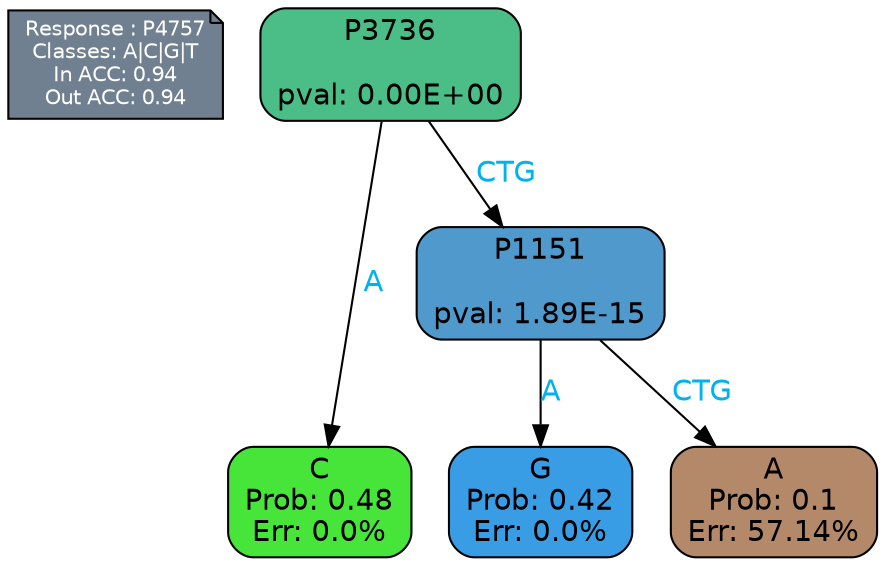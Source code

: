digraph Tree {
node [shape=box, style="filled, rounded", color="black", fontname=helvetica] ;
graph [ranksep=equally, splines=polylines, bgcolor=transparent, dpi=600] ;
edge [fontname=helvetica] ;
LEGEND [label="Response : P4757
Classes: A|C|G|T
In ACC: 0.94
Out ACC: 0.94
",shape=note,align=left,style=filled,fillcolor="slategray",fontcolor="white",fontsize=10];1 [label="P3736

pval: 0.00E+00", fillcolor="#4bbd86"] ;
2 [label="C
Prob: 0.48
Err: 0.0%", fillcolor="#47e539"] ;
3 [label="P1151

pval: 1.89E-15", fillcolor="#5099cd"] ;
4 [label="G
Prob: 0.42
Err: 0.0%", fillcolor="#399de5"] ;
5 [label="A
Prob: 0.1
Err: 57.14%", fillcolor="#b3896a"] ;
1 -> 2 [label="A",fontcolor=deepskyblue2] ;
1 -> 3 [label="CTG",fontcolor=deepskyblue2] ;
3 -> 4 [label="A",fontcolor=deepskyblue2] ;
3 -> 5 [label="CTG",fontcolor=deepskyblue2] ;
{rank = same; 2;4;5;}{rank = same; LEGEND;1;}}